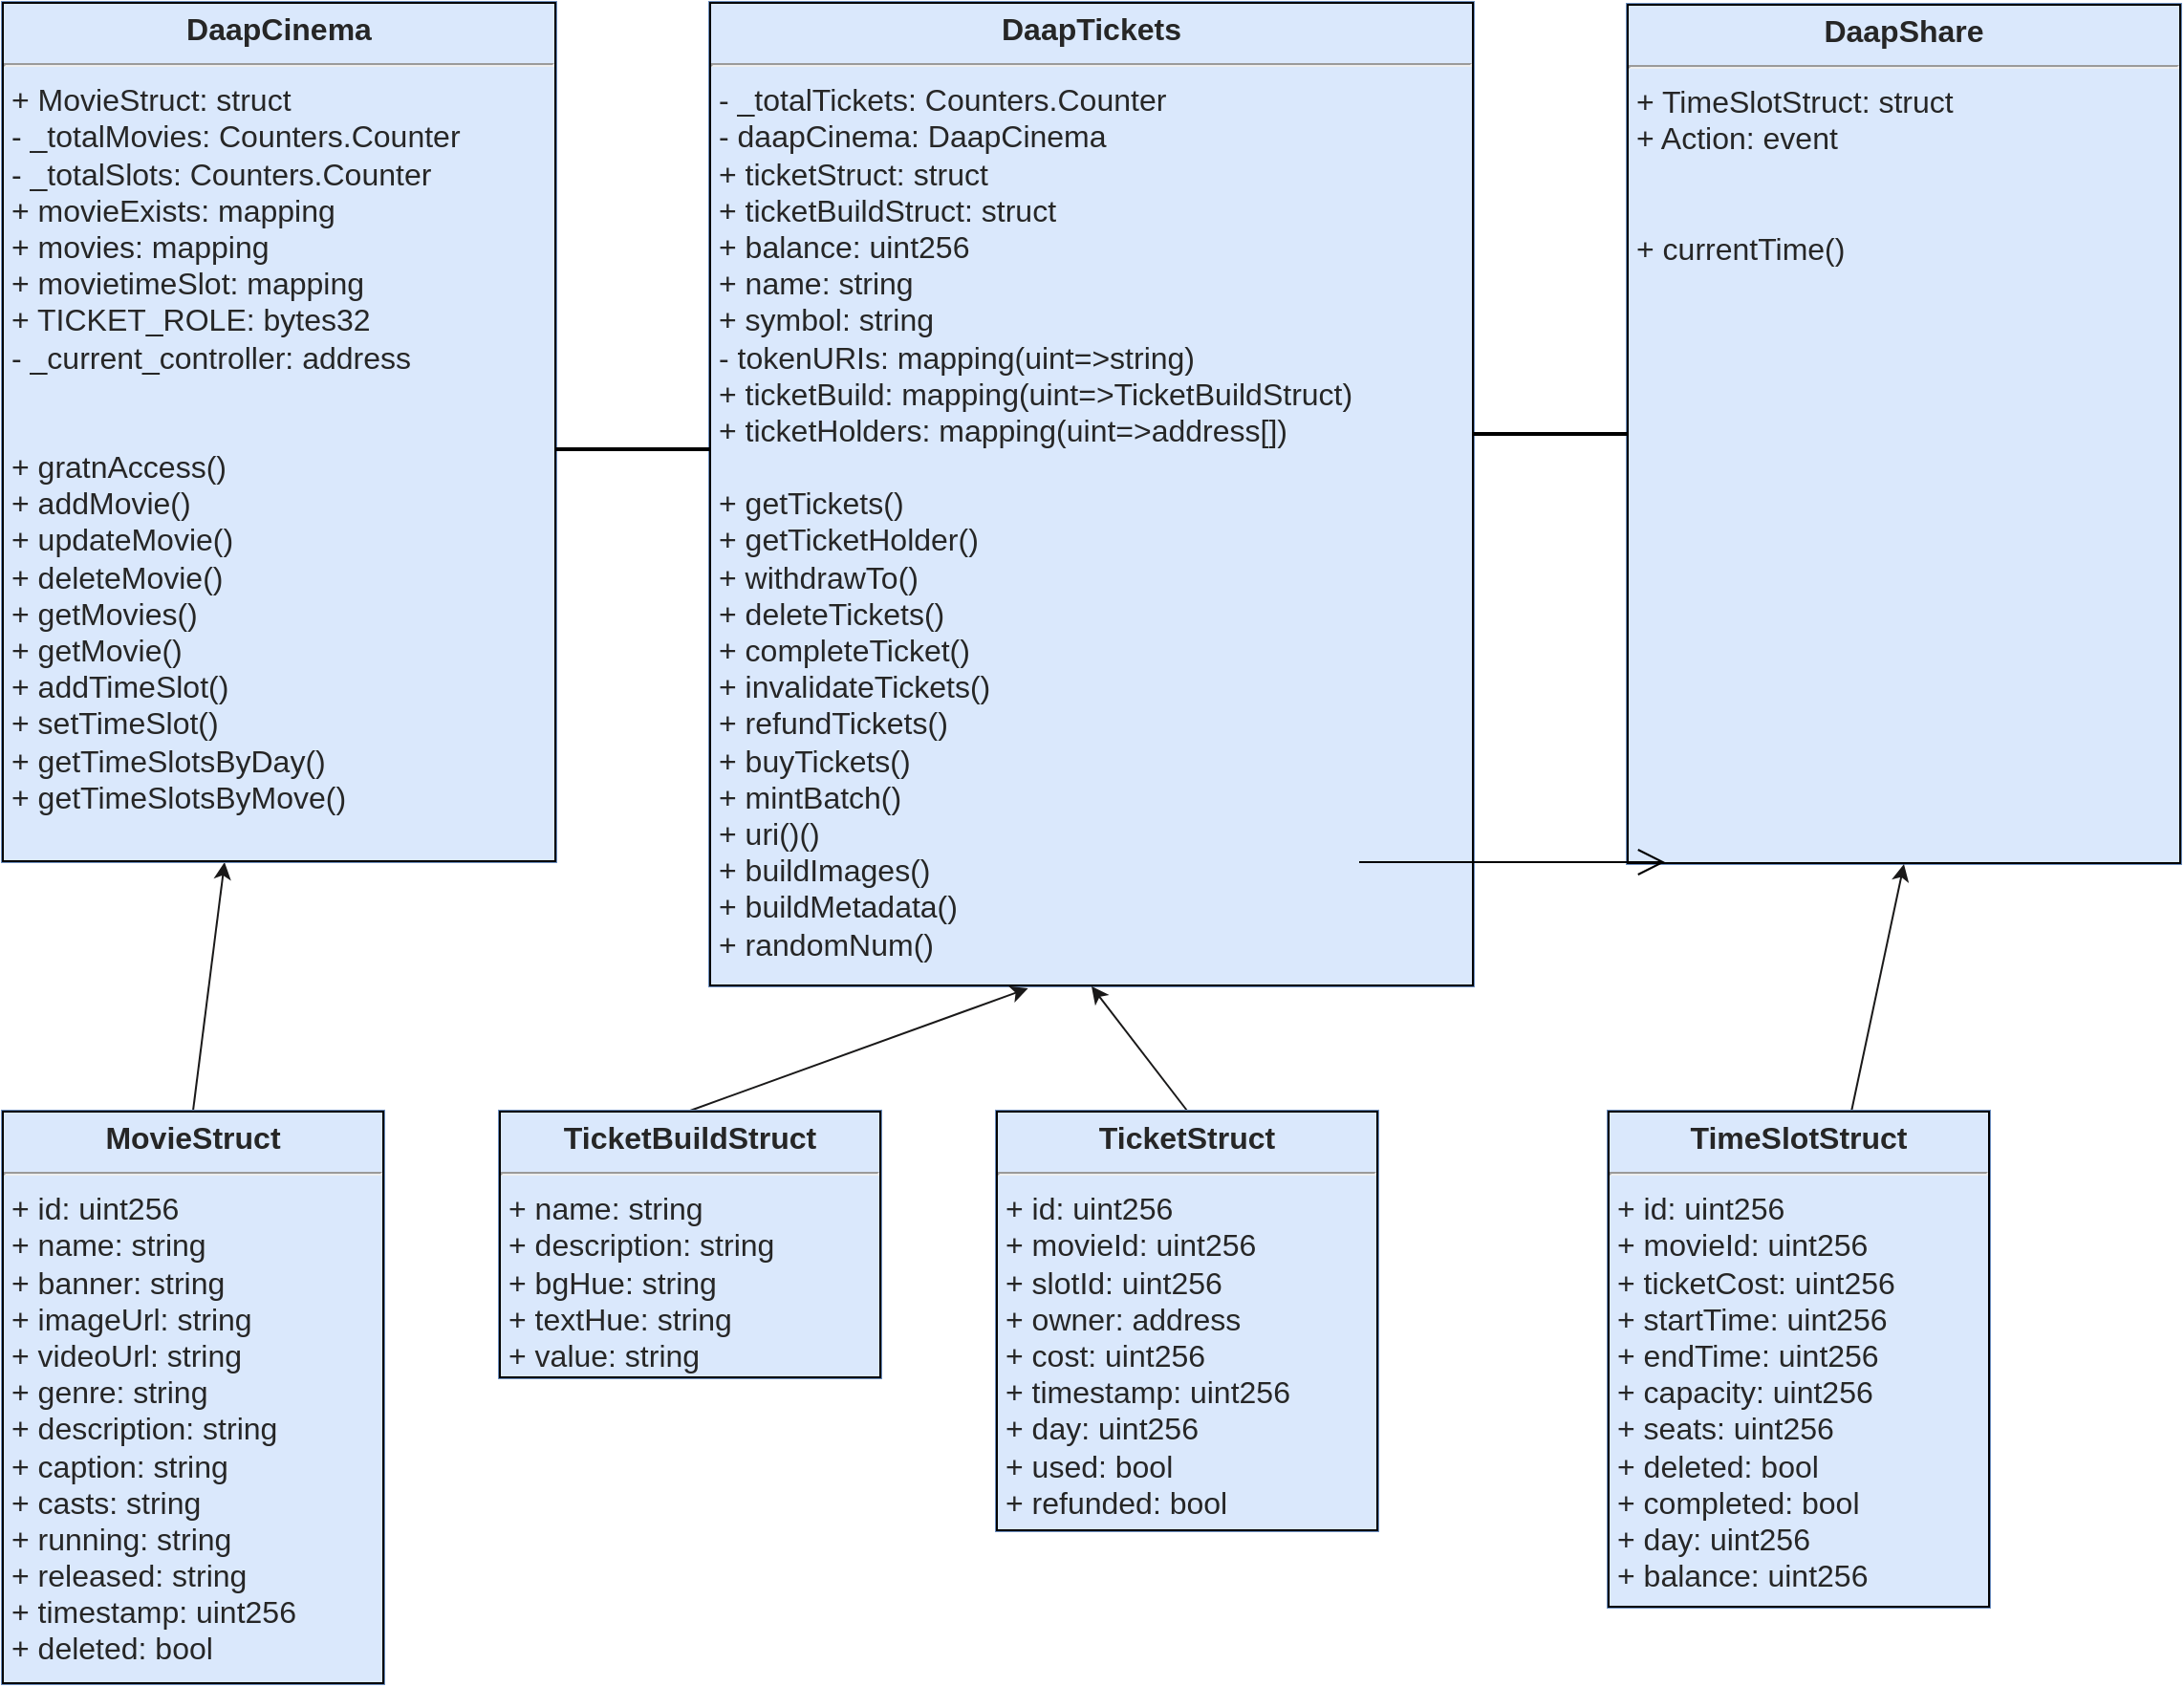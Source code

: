 <mxfile>
    <diagram id="Teg4o0Ci06LOnE8XlGko" name="Page-1">
        <mxGraphModel dx="565" dy="590" grid="1" gridSize="10" guides="1" tooltips="1" connect="1" arrows="1" fold="1" page="1" pageScale="1" pageWidth="850" pageHeight="1100" background="#ffffff" math="0" shadow="0">
            <root>
                <mxCell id="0"/>
                <mxCell id="1" parent="0"/>
                <mxCell id="24" value="" style="edgeStyle=none;exitX=0.5;exitY=0;exitDx=0;exitDy=0;fontSize=16;fontColor=#000000;labelBorderColor=#0f0f0f;strokeColor=#1a1919;" parent="1" source="10" target="11" edge="1">
                    <mxGeometry relative="1" as="geometry">
                        <mxPoint x="130" y="480" as="targetPoint"/>
                    </mxGeometry>
                </mxCell>
                <mxCell id="10" value="&lt;p style=&quot;margin: 4px 0px 0px; text-align: center; font-size: 16px;&quot;&gt;&lt;b style=&quot;font-size: 16px;&quot;&gt;MovieStruct&lt;/b&gt;&lt;/p&gt;&lt;hr style=&quot;font-size: 16px;&quot;&gt;&lt;p style=&quot;margin: 0px 0px 0px 4px; font-size: 16px;&quot;&gt;+ id: uint256&lt;/p&gt;&lt;p style=&quot;margin: 0px 0px 0px 4px; font-size: 16px;&quot;&gt;+ name: string&lt;/p&gt;&lt;p style=&quot;margin: 0px 0px 0px 4px; font-size: 16px;&quot;&gt;+ banner: string&lt;/p&gt;&lt;p style=&quot;margin: 0px 0px 0px 4px; font-size: 16px;&quot;&gt;+ imageUrl: string&lt;/p&gt;&lt;p style=&quot;margin: 0px 0px 0px 4px; font-size: 16px;&quot;&gt;+ videoUrl: string&lt;/p&gt;&lt;p style=&quot;margin: 0px 0px 0px 4px; font-size: 16px;&quot;&gt;+ genre: string&lt;/p&gt;&lt;p style=&quot;margin: 0px 0px 0px 4px; font-size: 16px;&quot;&gt;+ description: string&lt;/p&gt;&lt;p style=&quot;margin: 0px 0px 0px 4px; font-size: 16px;&quot;&gt;+ caption: string&lt;/p&gt;&lt;p style=&quot;margin: 0px 0px 0px 4px; font-size: 16px;&quot;&gt;+ casts: string&lt;/p&gt;&lt;p style=&quot;margin: 0px 0px 0px 4px; font-size: 16px;&quot;&gt;+ running: string&lt;/p&gt;&lt;p style=&quot;margin: 0px 0px 0px 4px; font-size: 16px;&quot;&gt;+ released: string&lt;/p&gt;&lt;p style=&quot;margin: 0px 0px 0px 4px; font-size: 16px;&quot;&gt;+ timestamp: uint256&lt;/p&gt;&lt;p style=&quot;margin: 0px 0px 0px 4px; font-size: 16px;&quot;&gt;+ deleted: bool&lt;/p&gt;&lt;hr style=&quot;font-size: 16px;&quot;&gt;&lt;p style=&quot;margin: 0px 0px 0px 4px; font-size: 16px;&quot;&gt;&lt;br&gt;&lt;/p&gt;&lt;p style=&quot;margin: 0px 0px 0px 4px; font-size: 16px;&quot;&gt;&lt;br&gt;&lt;/p&gt;&lt;p style=&quot;margin: 0px 0px 0px 4px; font-size: 16px;&quot;&gt;&lt;br&gt;&lt;/p&gt;" style="verticalAlign=top;align=left;overflow=fill;fontSize=16;fontFamily=Helvetica;html=1;labelBorderColor=default;fillColor=#dae8fc;strokeColor=#6c8ebf;labelBackgroundColor=none;whiteSpace=wrap;fontColor=#262626;" parent="1" vertex="1">
                    <mxGeometry x="20" y="590" width="200" height="300" as="geometry"/>
                </mxCell>
                <mxCell id="11" value="&lt;p style=&quot;margin: 4px 0px 0px; text-align: center; font-size: 16px;&quot;&gt;&lt;b&gt;DaapCinema&lt;/b&gt;&lt;/p&gt;&lt;hr style=&quot;font-size: 16px;&quot;&gt;&lt;p style=&quot;margin: 0px 0px 0px 4px; font-size: 16px;&quot;&gt;&lt;span style=&quot;background-color: initial;&quot;&gt;+ MovieStruct: struct&lt;/span&gt;&lt;br&gt;&lt;/p&gt;&lt;p style=&quot;margin: 0px 0px 0px 4px; font-size: 16px;&quot;&gt;- _totalMovies: Counters.Counter&lt;/p&gt;&lt;p style=&quot;margin: 0px 0px 0px 4px; font-size: 16px;&quot;&gt;- _totalSlots: Counters.Counter&lt;/p&gt;&lt;p style=&quot;margin: 0px 0px 0px 4px; font-size: 16px;&quot;&gt;+ movieExists: mapping&lt;/p&gt;&lt;p style=&quot;margin: 0px 0px 0px 4px; font-size: 16px;&quot;&gt;+ movies: mapping&lt;/p&gt;&lt;p style=&quot;margin: 0px 0px 0px 4px; font-size: 16px;&quot;&gt;+ movietimeSlot: mapping&lt;/p&gt;&lt;p style=&quot;margin: 0px 0px 0px 4px; font-size: 16px;&quot;&gt;+ TICKET_ROLE: bytes32&lt;/p&gt;&lt;p style=&quot;margin: 0px 0px 0px 4px; font-size: 16px;&quot;&gt;- _current_controller: address&lt;/p&gt;&lt;p style=&quot;margin: 0px 0px 0px 4px; font-size: 16px;&quot;&gt;&lt;br&gt;&lt;/p&gt;&lt;p style=&quot;margin: 0px 0px 0px 4px; font-size: 16px;&quot;&gt;&lt;br&gt;&lt;/p&gt;&lt;p style=&quot;margin: 0px 0px 0px 4px;&quot;&gt;+ gratnAccess()&lt;/p&gt;&lt;p style=&quot;margin: 0px 0px 0px 4px;&quot;&gt;+ addMovie()&lt;/p&gt;&lt;p style=&quot;margin: 0px 0px 0px 4px;&quot;&gt;+ updateMovie()&lt;/p&gt;&lt;p style=&quot;margin: 0px 0px 0px 4px;&quot;&gt;+ deleteMovie()&lt;/p&gt;&lt;p style=&quot;margin: 0px 0px 0px 4px;&quot;&gt;+ getMovies()&lt;/p&gt;&lt;p style=&quot;margin: 0px 0px 0px 4px;&quot;&gt;+ getMovie()&lt;/p&gt;&lt;p style=&quot;margin: 0px 0px 0px 4px;&quot;&gt;+ addTimeSlot()&lt;/p&gt;&lt;p style=&quot;margin: 0px 0px 0px 4px;&quot;&gt;+ setTimeSlot()&lt;/p&gt;&lt;p style=&quot;margin: 0px 0px 0px 4px;&quot;&gt;+ getTimeSlotsByDay()&lt;/p&gt;&lt;p style=&quot;margin: 0px 0px 0px 4px;&quot;&gt;+ getTimeSlotsByMove()&lt;/p&gt;&lt;p style=&quot;margin: 0px 0px 0px 4px;&quot;&gt;&lt;br&gt;&lt;/p&gt;&lt;p style=&quot;margin: 0px 0px 0px 4px;&quot;&gt;&lt;br&gt;&lt;/p&gt;" style="verticalAlign=top;align=left;overflow=fill;fontSize=16;fontFamily=Helvetica;html=1;labelBorderColor=default;fillColor=#dae8fc;strokeColor=#6c8ebf;labelBackgroundColor=none;whiteSpace=wrap;fontColor=#262626;" parent="1" vertex="1">
                    <mxGeometry x="20" y="10" width="290" height="450" as="geometry"/>
                </mxCell>
                <mxCell id="15" value="&lt;p style=&quot;margin: 4px 0px 0px; text-align: center; font-size: 16px;&quot;&gt;&lt;b&gt;DaapShare&lt;/b&gt;&lt;/p&gt;&lt;hr style=&quot;font-size: 16px;&quot;&gt;&lt;p style=&quot;margin: 0px 0px 0px 4px; font-size: 16px;&quot;&gt;&lt;span style=&quot;background-color: initial;&quot;&gt;+ TimeSlotStruct: struct&lt;/span&gt;&lt;/p&gt;&lt;p style=&quot;margin: 0px 0px 0px 4px; font-size: 16px;&quot;&gt;&lt;span style=&quot;background-color: initial;&quot;&gt;+ Action: event&lt;/span&gt;&lt;/p&gt;&lt;p style=&quot;margin: 0px 0px 0px 4px; font-size: 16px;&quot;&gt;&lt;br&gt;&lt;/p&gt;&lt;p style=&quot;margin: 0px 0px 0px 4px; font-size: 16px;&quot;&gt;&lt;br&gt;&lt;/p&gt;&lt;p style=&quot;margin: 0px 0px 0px 4px;&quot;&gt;+ currentTime()&lt;/p&gt;&lt;p style=&quot;margin: 0px 0px 0px 4px;&quot;&gt;&lt;br&gt;&lt;/p&gt;&lt;p style=&quot;margin: 0px 0px 0px 4px;&quot;&gt;&lt;br&gt;&lt;/p&gt;" style="verticalAlign=top;align=left;overflow=fill;fontSize=16;fontFamily=Helvetica;html=1;labelBorderColor=default;fillColor=#dae8fc;strokeColor=#6c8ebf;labelBackgroundColor=none;whiteSpace=wrap;fontColor=#262626;" parent="1" vertex="1">
                    <mxGeometry x="870" y="11" width="290" height="450" as="geometry"/>
                </mxCell>
                <mxCell id="16" value="&lt;p style=&quot;margin: 4px 0px 0px; text-align: center; font-size: 16px;&quot;&gt;&lt;b&gt;DaapTickets&lt;/b&gt;&lt;/p&gt;&lt;hr style=&quot;font-size: 16px;&quot;&gt;&lt;p style=&quot;margin: 0px 0px 0px 4px; font-size: 16px;&quot;&gt;&lt;span style=&quot;background-color: initial;&quot;&gt;- _totalTickets: Counters.Counter&lt;/span&gt;&lt;/p&gt;&lt;p style=&quot;margin: 0px 0px 0px 4px; font-size: 16px;&quot;&gt;- daapCinema: DaapCinema&lt;/p&gt;&lt;p style=&quot;margin: 0px 0px 0px 4px; font-size: 16px;&quot;&gt;+ ticketStruct: struct&lt;/p&gt;&lt;p style=&quot;margin: 0px 0px 0px 4px; font-size: 16px;&quot;&gt;+ ticketBuildStruct: struct&lt;/p&gt;&lt;p style=&quot;margin: 0px 0px 0px 4px; font-size: 16px;&quot;&gt;+ balance: uint256&lt;/p&gt;&lt;p style=&quot;margin: 0px 0px 0px 4px; font-size: 16px;&quot;&gt;+ name: string&lt;/p&gt;&lt;p style=&quot;margin: 0px 0px 0px 4px; font-size: 16px;&quot;&gt;+ symbol: string&lt;/p&gt;&lt;p style=&quot;margin: 0px 0px 0px 4px; font-size: 16px;&quot;&gt;- tokenURIs: mapping(uint=&amp;gt;string)&lt;/p&gt;&lt;p style=&quot;margin: 0px 0px 0px 4px; font-size: 16px;&quot;&gt;+ ticketBuild: mapping(uint=&amp;gt;TicketBuildStruct)&lt;/p&gt;&lt;p style=&quot;margin: 0px 0px 0px 4px; font-size: 16px;&quot;&gt;+ ticketHolders: mapping(uint=&amp;gt;address[])&lt;/p&gt;&lt;p style=&quot;margin: 0px 0px 0px 4px; font-size: 16px;&quot;&gt;&lt;br&gt;&lt;/p&gt;&lt;p style=&quot;margin: 0px 0px 0px 4px;&quot;&gt;+ getTickets()&lt;/p&gt;&lt;p style=&quot;margin: 0px 0px 0px 4px;&quot;&gt;+ getTicketHolder()&lt;/p&gt;&lt;p style=&quot;margin: 0px 0px 0px 4px;&quot;&gt;+ withdrawTo()&lt;/p&gt;&lt;p style=&quot;margin: 0px 0px 0px 4px;&quot;&gt;+ deleteTickets()&lt;/p&gt;&lt;p style=&quot;margin: 0px 0px 0px 4px;&quot;&gt;+ completeTicket()&lt;/p&gt;&lt;p style=&quot;margin: 0px 0px 0px 4px;&quot;&gt;+ invalidateTickets()&lt;/p&gt;&lt;p style=&quot;margin: 0px 0px 0px 4px;&quot;&gt;+ refundTickets()&lt;/p&gt;&lt;p style=&quot;margin: 0px 0px 0px 4px;&quot;&gt;+ buyTickets()&lt;/p&gt;&lt;p style=&quot;margin: 0px 0px 0px 4px;&quot;&gt;+ mintBatch()&lt;/p&gt;&lt;p style=&quot;margin: 0px 0px 0px 4px;&quot;&gt;+ uri()()&lt;/p&gt;&lt;p style=&quot;margin: 0px 0px 0px 4px;&quot;&gt;+ buildImages()&lt;/p&gt;&lt;p style=&quot;margin: 0px 0px 0px 4px;&quot;&gt;+ buildMetadata()&lt;/p&gt;&lt;p style=&quot;margin: 0px 0px 0px 4px;&quot;&gt;+ randomNum()&lt;/p&gt;&lt;p style=&quot;margin: 0px 0px 0px 4px;&quot;&gt;&lt;br&gt;&lt;/p&gt;&lt;p style=&quot;margin: 0px 0px 0px 4px;&quot;&gt;&lt;br&gt;&lt;/p&gt;&lt;p style=&quot;margin: 0px 0px 0px 4px;&quot;&gt;&lt;br&gt;&lt;/p&gt;&lt;p style=&quot;margin: 0px 0px 0px 4px;&quot;&gt;&lt;br&gt;&lt;/p&gt;&lt;p style=&quot;margin: 0px 0px 0px 4px;&quot;&gt;&lt;br&gt;&lt;/p&gt;&lt;p style=&quot;margin: 0px 0px 0px 4px;&quot;&gt;&lt;br&gt;&lt;/p&gt;&lt;p style=&quot;margin: 0px 0px 0px 4px;&quot;&gt;&lt;br&gt;&lt;/p&gt;&lt;p style=&quot;margin: 0px 0px 0px 4px;&quot;&gt;&lt;br&gt;&lt;/p&gt;" style="verticalAlign=top;align=left;overflow=fill;fontSize=16;fontFamily=Helvetica;html=1;labelBorderColor=default;fillColor=#dae8fc;strokeColor=#6c8ebf;labelBackgroundColor=none;whiteSpace=wrap;fontColor=#262626;" parent="1" vertex="1">
                    <mxGeometry x="390" y="10" width="400" height="515" as="geometry"/>
                </mxCell>
                <mxCell id="25" style="edgeStyle=none;html=0;exitX=0.5;exitY=0;exitDx=0;exitDy=0;entryX=0.417;entryY=1.002;entryDx=0;entryDy=0;entryPerimeter=0;labelBorderColor=#0f0f0f;strokeColor=#1a1919;fontSize=16;fontColor=#000000;" parent="1" source="17" target="16" edge="1">
                    <mxGeometry relative="1" as="geometry"/>
                </mxCell>
                <mxCell id="17" value="&lt;p style=&quot;margin: 4px 0px 0px; text-align: center; font-size: 16px;&quot;&gt;&lt;b style=&quot;font-size: 16px;&quot;&gt;TicketBuildStruct&lt;/b&gt;&lt;/p&gt;&lt;hr style=&quot;font-size: 16px;&quot;&gt;&lt;p style=&quot;margin: 0px 0px 0px 4px; font-size: 16px;&quot;&gt;+ name: string&lt;/p&gt;&lt;p style=&quot;margin: 0px 0px 0px 4px; font-size: 16px;&quot;&gt;+ description: string&lt;/p&gt;&lt;p style=&quot;margin: 0px 0px 0px 4px; font-size: 16px;&quot;&gt;+ bgHue: string&lt;/p&gt;&lt;p style=&quot;margin: 0px 0px 0px 4px; font-size: 16px;&quot;&gt;+ textHue: string&lt;/p&gt;&lt;p style=&quot;margin: 0px 0px 0px 4px; font-size: 16px;&quot;&gt;+ value: string&lt;/p&gt;&lt;hr style=&quot;font-size: 16px;&quot;&gt;&lt;p style=&quot;margin: 0px 0px 0px 4px; font-size: 16px;&quot;&gt;&lt;br&gt;&lt;/p&gt;&lt;p style=&quot;margin: 0px 0px 0px 4px; font-size: 16px;&quot;&gt;&lt;br&gt;&lt;/p&gt;&lt;p style=&quot;margin: 0px 0px 0px 4px; font-size: 16px;&quot;&gt;&lt;br&gt;&lt;/p&gt;" style="verticalAlign=top;align=left;overflow=fill;fontSize=16;fontFamily=Helvetica;html=1;labelBorderColor=default;fillColor=#dae8fc;strokeColor=#6c8ebf;labelBackgroundColor=none;whiteSpace=wrap;fontColor=#262626;" parent="1" vertex="1">
                    <mxGeometry x="280" y="590" width="200" height="140" as="geometry"/>
                </mxCell>
                <mxCell id="26" style="edgeStyle=none;html=0;exitX=0.5;exitY=0;exitDx=0;exitDy=0;entryX=0.5;entryY=1;entryDx=0;entryDy=0;labelBorderColor=#0f0f0f;strokeColor=#1a1919;fontSize=16;fontColor=#000000;" parent="1" source="18" target="16" edge="1">
                    <mxGeometry relative="1" as="geometry"/>
                </mxCell>
                <mxCell id="18" value="&lt;p style=&quot;margin: 4px 0px 0px; text-align: center; font-size: 16px;&quot;&gt;&lt;b style=&quot;font-size: 16px;&quot;&gt;TicketStruct&lt;/b&gt;&lt;/p&gt;&lt;hr style=&quot;font-size: 16px;&quot;&gt;&lt;p style=&quot;margin: 0px 0px 0px 4px; font-size: 16px;&quot;&gt;+ id: uint256&lt;/p&gt;&lt;p style=&quot;margin: 0px 0px 0px 4px; font-size: 16px;&quot;&gt;+ movieId: uint256&lt;/p&gt;&lt;p style=&quot;margin: 0px 0px 0px 4px; font-size: 16px;&quot;&gt;+ slotId: uint256&lt;/p&gt;&lt;p style=&quot;margin: 0px 0px 0px 4px; font-size: 16px;&quot;&gt;+ owner: address&lt;/p&gt;&lt;p style=&quot;margin: 0px 0px 0px 4px; font-size: 16px;&quot;&gt;+ cost: uint256&lt;/p&gt;&lt;p style=&quot;margin: 0px 0px 0px 4px; font-size: 16px;&quot;&gt;+ timestamp: uint256&lt;/p&gt;&lt;p style=&quot;margin: 0px 0px 0px 4px; font-size: 16px;&quot;&gt;+ day: uint256&lt;/p&gt;&lt;p style=&quot;margin: 0px 0px 0px 4px; font-size: 16px;&quot;&gt;+ used: bool&lt;/p&gt;&lt;p style=&quot;margin: 0px 0px 0px 4px; font-size: 16px;&quot;&gt;+ refunded: bool&lt;/p&gt;&lt;hr style=&quot;font-size: 16px;&quot;&gt;&lt;p style=&quot;margin: 0px 0px 0px 4px; font-size: 16px;&quot;&gt;&lt;br&gt;&lt;/p&gt;&lt;p style=&quot;margin: 0px 0px 0px 4px; font-size: 16px;&quot;&gt;&lt;br&gt;&lt;/p&gt;&lt;p style=&quot;margin: 0px 0px 0px 4px; font-size: 16px;&quot;&gt;&lt;br&gt;&lt;/p&gt;" style="verticalAlign=top;align=left;overflow=fill;fontSize=16;fontFamily=Helvetica;html=1;labelBorderColor=default;fillColor=#dae8fc;strokeColor=#6c8ebf;labelBackgroundColor=none;whiteSpace=wrap;fontColor=#262626;" parent="1" vertex="1">
                    <mxGeometry x="540" y="590" width="200" height="220" as="geometry"/>
                </mxCell>
                <mxCell id="27" style="edgeStyle=none;html=0;labelBorderColor=#0f0f0f;strokeColor=#1a1919;fontSize=16;fontColor=#000000;entryX=0.5;entryY=1;entryDx=0;entryDy=0;" parent="1" source="22" target="15" edge="1">
                    <mxGeometry relative="1" as="geometry">
                        <mxPoint x="1010" y="180" as="targetPoint"/>
                    </mxGeometry>
                </mxCell>
                <mxCell id="22" value="&lt;p style=&quot;margin: 4px 0px 0px; text-align: center; font-size: 16px;&quot;&gt;&lt;b style=&quot;font-size: 16px;&quot;&gt;TimeSlotStruct&lt;/b&gt;&lt;/p&gt;&lt;hr style=&quot;font-size: 16px;&quot;&gt;&lt;p style=&quot;margin: 0px 0px 0px 4px; font-size: 16px;&quot;&gt;+ id: uint256&lt;br&gt;&lt;/p&gt;&lt;p style=&quot;margin: 0px 0px 0px 4px; font-size: 16px;&quot;&gt;+ movieId: uint256&lt;/p&gt;&lt;p style=&quot;margin: 0px 0px 0px 4px; font-size: 16px;&quot;&gt;+ ticketCost: uint256&lt;/p&gt;&lt;p style=&quot;margin: 0px 0px 0px 4px; font-size: 16px;&quot;&gt;+ startTime: uint256&lt;/p&gt;&lt;p style=&quot;margin: 0px 0px 0px 4px; font-size: 16px;&quot;&gt;+ endTime: uint256&lt;/p&gt;&lt;p style=&quot;margin: 0px 0px 0px 4px; font-size: 16px;&quot;&gt;+ capacity: uint256&lt;/p&gt;&lt;p style=&quot;margin: 0px 0px 0px 4px; font-size: 16px;&quot;&gt;+ seats: uint256&lt;/p&gt;&lt;p style=&quot;margin: 0px 0px 0px 4px; font-size: 16px;&quot;&gt;+ deleted: bool&lt;/p&gt;&lt;p style=&quot;margin: 0px 0px 0px 4px; font-size: 16px;&quot;&gt;+ completed: bool&lt;/p&gt;&lt;p style=&quot;margin: 0px 0px 0px 4px; font-size: 16px;&quot;&gt;+ day: uint256&lt;/p&gt;&lt;p style=&quot;margin: 0px 0px 0px 4px; font-size: 16px;&quot;&gt;+ balance: uint256&lt;/p&gt;&lt;hr style=&quot;font-size: 16px;&quot;&gt;&lt;p style=&quot;margin: 0px 0px 0px 4px; font-size: 16px;&quot;&gt;&lt;br&gt;&lt;/p&gt;&lt;p style=&quot;margin: 0px 0px 0px 4px; font-size: 16px;&quot;&gt;&lt;br&gt;&lt;/p&gt;&lt;p style=&quot;margin: 0px 0px 0px 4px; font-size: 16px;&quot;&gt;&lt;br&gt;&lt;/p&gt;" style="verticalAlign=top;align=left;overflow=fill;fontSize=16;fontFamily=Helvetica;html=1;labelBorderColor=default;fillColor=#dae8fc;strokeColor=#6c8ebf;labelBackgroundColor=none;whiteSpace=wrap;fontColor=#262626;" parent="1" vertex="1">
                    <mxGeometry x="860" y="590" width="200" height="260" as="geometry"/>
                </mxCell>
                <mxCell id="23" value="" style="endArrow=open;endFill=1;endSize=12;html=1;fontSize=16;fontColor=#000000;" parent="1" edge="1">
                    <mxGeometry width="160" relative="1" as="geometry">
                        <mxPoint x="730" y="460" as="sourcePoint"/>
                        <mxPoint x="890" y="460" as="targetPoint"/>
                    </mxGeometry>
                </mxCell>
                <mxCell id="28" value="" style="line;strokeWidth=2;align=left;verticalAlign=middle;spacingTop=-1;spacingLeft=3;spacingRight=3;rotatable=0;labelPosition=right;points=[];portConstraint=eastwest;labelBackgroundColor=none;labelBorderColor=#262626;fontSize=16;strokeColor=#000000;" parent="1" vertex="1">
                    <mxGeometry x="310" y="240" width="80" height="8" as="geometry"/>
                </mxCell>
                <mxCell id="29" value="" style="line;strokeWidth=2;align=left;verticalAlign=middle;spacingTop=-1;spacingLeft=3;spacingRight=3;rotatable=0;labelPosition=right;points=[];portConstraint=eastwest;labelBackgroundColor=none;labelBorderColor=#262626;fontSize=16;strokeColor=#000000;" parent="1" vertex="1">
                    <mxGeometry x="790" y="232" width="80" height="8" as="geometry"/>
                </mxCell>
            </root>
        </mxGraphModel>
    </diagram>
</mxfile>